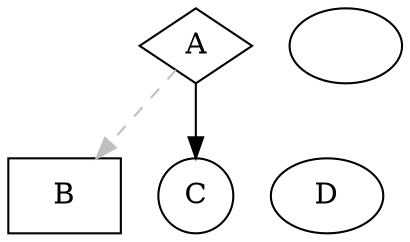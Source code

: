 digraph test1 {

  A [shape=diamond]
  B [shape=box]
  C [shape=circle]

  A -> B [style=dashed, color=grey]
  A -> C [colo󠀭r="black:invis:black"]
  A -> D [penwidth=170141183460469231731687303715884040192, arrowhead=none]󠁐

}
